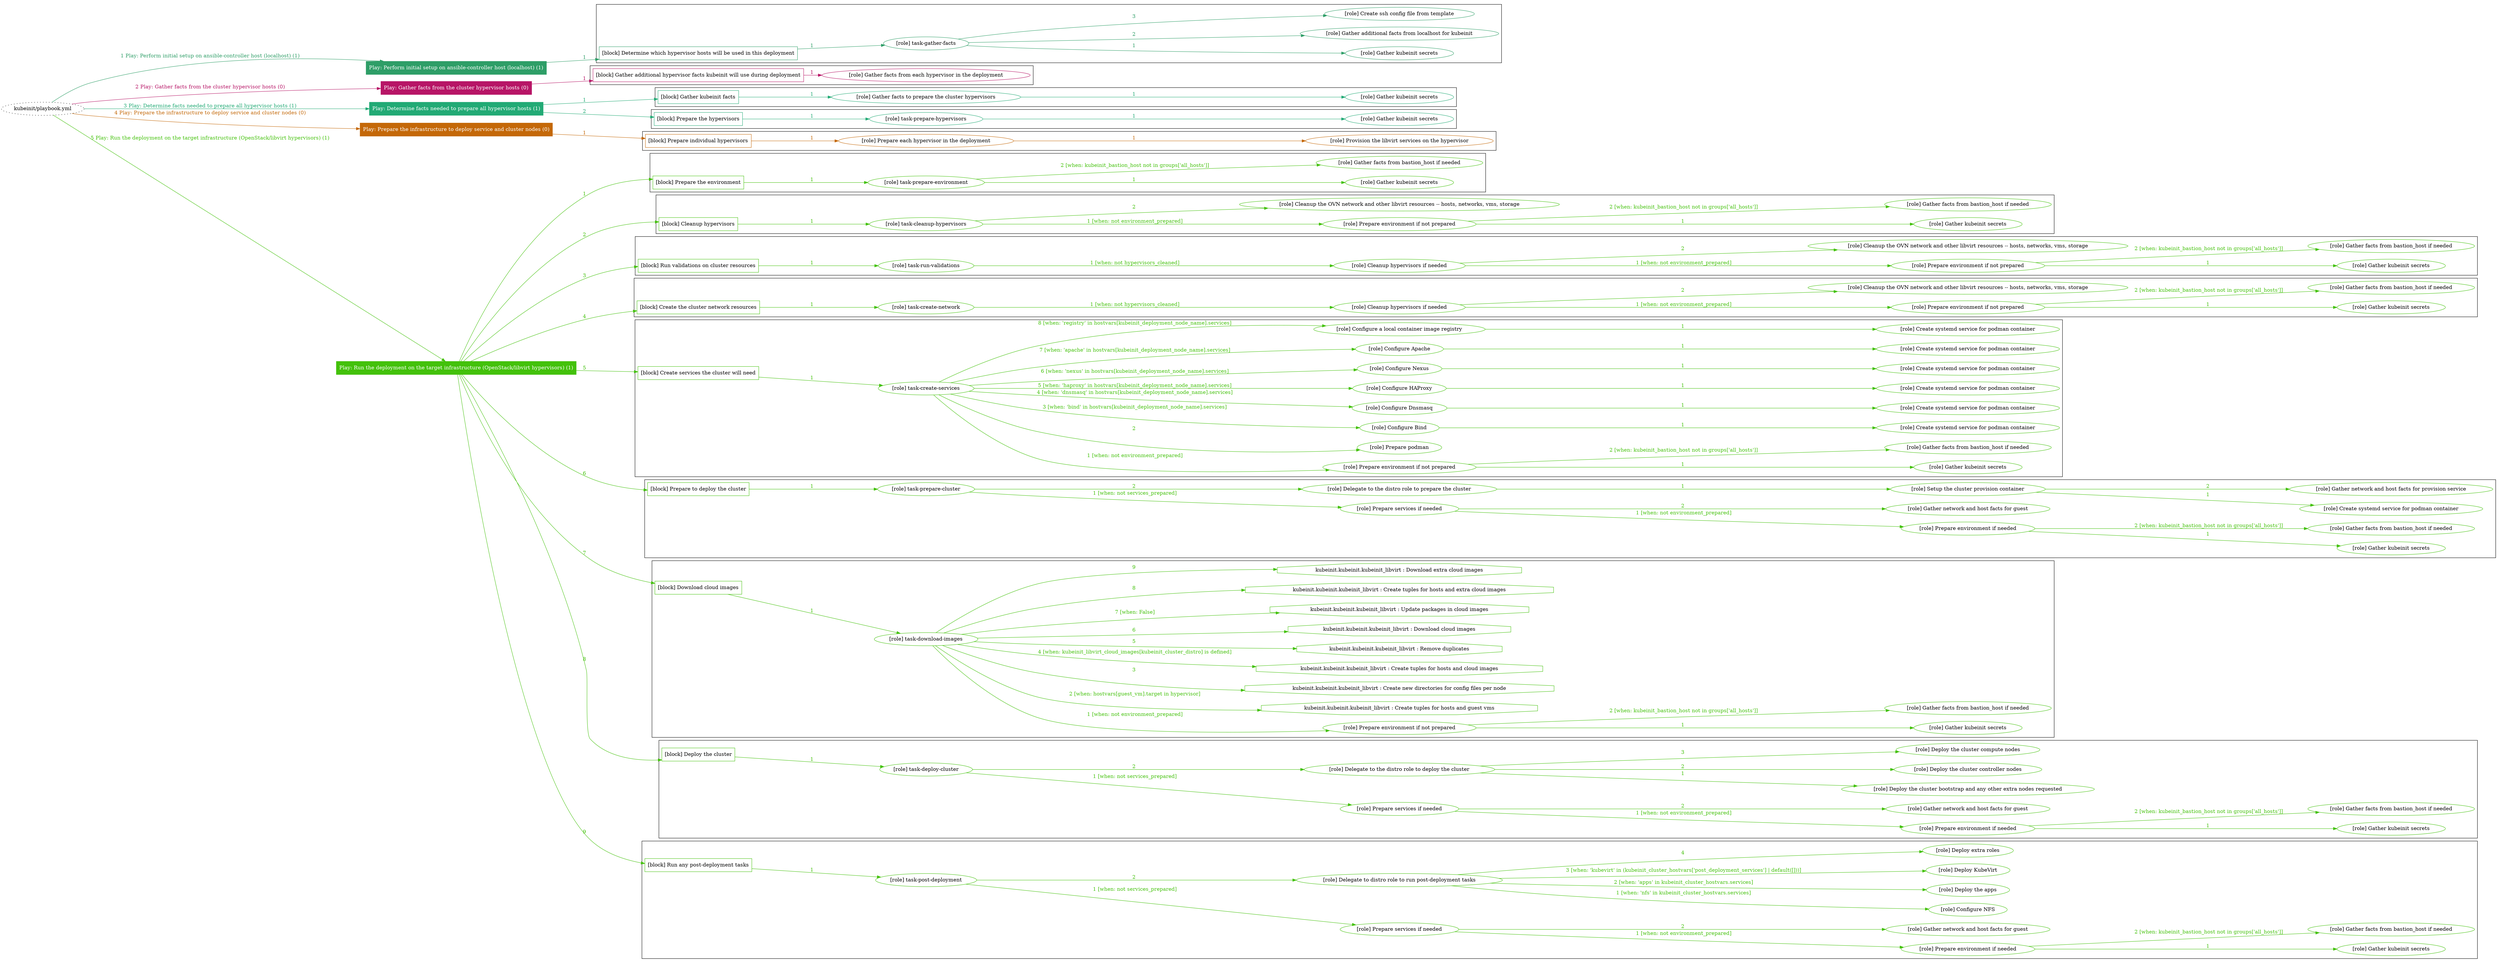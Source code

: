 digraph {
	graph [concentrate=true ordering=in rankdir=LR ratio=fill]
	edge [esep=5 sep=10]
	"kubeinit/playbook.yml" [URL="/home/runner/work/kubeinit/kubeinit/kubeinit/playbook.yml" id=playbook_9b5886db style=dotted]
	"kubeinit/playbook.yml" -> play_5421e5b5 [label="1 Play: Perform initial setup on ansible-controller host (localhost) (1)" color="#2e9e67" fontcolor="#2e9e67" id=edge_play_5421e5b5 labeltooltip="1 Play: Perform initial setup on ansible-controller host (localhost) (1)" tooltip="1 Play: Perform initial setup on ansible-controller host (localhost) (1)"]
	subgraph "Play: Perform initial setup on ansible-controller host (localhost) (1)" {
		play_5421e5b5 [label="Play: Perform initial setup on ansible-controller host (localhost) (1)" URL="/home/runner/work/kubeinit/kubeinit/kubeinit/playbook.yml" color="#2e9e67" fontcolor="#ffffff" id=play_5421e5b5 shape=box style=filled tooltip=localhost]
		play_5421e5b5 -> block_243b27f0 [label=1 color="#2e9e67" fontcolor="#2e9e67" id=edge_block_243b27f0 labeltooltip=1 tooltip=1]
		subgraph cluster_block_243b27f0 {
			block_243b27f0 [label="[block] Determine which hypervisor hosts will be used in this deployment" URL="/home/runner/work/kubeinit/kubeinit/kubeinit/playbook.yml" color="#2e9e67" id=block_243b27f0 labeltooltip="Determine which hypervisor hosts will be used in this deployment" shape=box tooltip="Determine which hypervisor hosts will be used in this deployment"]
			block_243b27f0 -> role_798dd66d [label="1 " color="#2e9e67" fontcolor="#2e9e67" id=edge_role_798dd66d labeltooltip="1 " tooltip="1 "]
			subgraph "task-gather-facts" {
				role_798dd66d [label="[role] task-gather-facts" URL="/home/runner/work/kubeinit/kubeinit/kubeinit/playbook.yml" color="#2e9e67" id=role_798dd66d tooltip="task-gather-facts"]
				role_798dd66d -> role_607c73e1 [label="1 " color="#2e9e67" fontcolor="#2e9e67" id=edge_role_607c73e1 labeltooltip="1 " tooltip="1 "]
				subgraph "Gather kubeinit secrets" {
					role_607c73e1 [label="[role] Gather kubeinit secrets" URL="/home/runner/.ansible/collections/ansible_collections/kubeinit/kubeinit/roles/kubeinit_prepare/tasks/build_hypervisors_group.yml" color="#2e9e67" id=role_607c73e1 tooltip="Gather kubeinit secrets"]
				}
				role_798dd66d -> role_93ed7794 [label="2 " color="#2e9e67" fontcolor="#2e9e67" id=edge_role_93ed7794 labeltooltip="2 " tooltip="2 "]
				subgraph "Gather additional facts from localhost for kubeinit" {
					role_93ed7794 [label="[role] Gather additional facts from localhost for kubeinit" URL="/home/runner/.ansible/collections/ansible_collections/kubeinit/kubeinit/roles/kubeinit_prepare/tasks/build_hypervisors_group.yml" color="#2e9e67" id=role_93ed7794 tooltip="Gather additional facts from localhost for kubeinit"]
				}
				role_798dd66d -> role_e0e4cf46 [label="3 " color="#2e9e67" fontcolor="#2e9e67" id=edge_role_e0e4cf46 labeltooltip="3 " tooltip="3 "]
				subgraph "Create ssh config file from template" {
					role_e0e4cf46 [label="[role] Create ssh config file from template" URL="/home/runner/.ansible/collections/ansible_collections/kubeinit/kubeinit/roles/kubeinit_prepare/tasks/build_hypervisors_group.yml" color="#2e9e67" id=role_e0e4cf46 tooltip="Create ssh config file from template"]
				}
			}
		}
	}
	"kubeinit/playbook.yml" -> play_de53272b [label="2 Play: Gather facts from the cluster hypervisor hosts (0)" color="#b71566" fontcolor="#b71566" id=edge_play_de53272b labeltooltip="2 Play: Gather facts from the cluster hypervisor hosts (0)" tooltip="2 Play: Gather facts from the cluster hypervisor hosts (0)"]
	subgraph "Play: Gather facts from the cluster hypervisor hosts (0)" {
		play_de53272b [label="Play: Gather facts from the cluster hypervisor hosts (0)" URL="/home/runner/work/kubeinit/kubeinit/kubeinit/playbook.yml" color="#b71566" fontcolor="#ffffff" id=play_de53272b shape=box style=filled tooltip="Play: Gather facts from the cluster hypervisor hosts (0)"]
		play_de53272b -> block_bc12180e [label=1 color="#b71566" fontcolor="#b71566" id=edge_block_bc12180e labeltooltip=1 tooltip=1]
		subgraph cluster_block_bc12180e {
			block_bc12180e [label="[block] Gather additional hypervisor facts kubeinit will use during deployment" URL="/home/runner/work/kubeinit/kubeinit/kubeinit/playbook.yml" color="#b71566" id=block_bc12180e labeltooltip="Gather additional hypervisor facts kubeinit will use during deployment" shape=box tooltip="Gather additional hypervisor facts kubeinit will use during deployment"]
			block_bc12180e -> role_079d6f8d [label="1 " color="#b71566" fontcolor="#b71566" id=edge_role_079d6f8d labeltooltip="1 " tooltip="1 "]
			subgraph "Gather facts from each hypervisor in the deployment" {
				role_079d6f8d [label="[role] Gather facts from each hypervisor in the deployment" URL="/home/runner/work/kubeinit/kubeinit/kubeinit/playbook.yml" color="#b71566" id=role_079d6f8d tooltip="Gather facts from each hypervisor in the deployment"]
			}
		}
	}
	"kubeinit/playbook.yml" -> play_a55e1d3f [label="3 Play: Determine facts needed to prepare all hypervisor hosts (1)" color="#22aa75" fontcolor="#22aa75" id=edge_play_a55e1d3f labeltooltip="3 Play: Determine facts needed to prepare all hypervisor hosts (1)" tooltip="3 Play: Determine facts needed to prepare all hypervisor hosts (1)"]
	subgraph "Play: Determine facts needed to prepare all hypervisor hosts (1)" {
		play_a55e1d3f [label="Play: Determine facts needed to prepare all hypervisor hosts (1)" URL="/home/runner/work/kubeinit/kubeinit/kubeinit/playbook.yml" color="#22aa75" fontcolor="#ffffff" id=play_a55e1d3f shape=box style=filled tooltip=localhost]
		play_a55e1d3f -> block_2d4f15f9 [label=1 color="#22aa75" fontcolor="#22aa75" id=edge_block_2d4f15f9 labeltooltip=1 tooltip=1]
		subgraph cluster_block_2d4f15f9 {
			block_2d4f15f9 [label="[block] Gather kubeinit facts" URL="/home/runner/work/kubeinit/kubeinit/kubeinit/playbook.yml" color="#22aa75" id=block_2d4f15f9 labeltooltip="Gather kubeinit facts" shape=box tooltip="Gather kubeinit facts"]
			block_2d4f15f9 -> role_5f715f15 [label="1 " color="#22aa75" fontcolor="#22aa75" id=edge_role_5f715f15 labeltooltip="1 " tooltip="1 "]
			subgraph "Gather facts to prepare the cluster hypervisors" {
				role_5f715f15 [label="[role] Gather facts to prepare the cluster hypervisors" URL="/home/runner/work/kubeinit/kubeinit/kubeinit/playbook.yml" color="#22aa75" id=role_5f715f15 tooltip="Gather facts to prepare the cluster hypervisors"]
				role_5f715f15 -> role_86a8eea1 [label="1 " color="#22aa75" fontcolor="#22aa75" id=edge_role_86a8eea1 labeltooltip="1 " tooltip="1 "]
				subgraph "Gather kubeinit secrets" {
					role_86a8eea1 [label="[role] Gather kubeinit secrets" URL="/home/runner/.ansible/collections/ansible_collections/kubeinit/kubeinit/roles/kubeinit_prepare/tasks/gather_kubeinit_facts.yml" color="#22aa75" id=role_86a8eea1 tooltip="Gather kubeinit secrets"]
				}
			}
		}
		play_a55e1d3f -> block_88b43d7e [label=2 color="#22aa75" fontcolor="#22aa75" id=edge_block_88b43d7e labeltooltip=2 tooltip=2]
		subgraph cluster_block_88b43d7e {
			block_88b43d7e [label="[block] Prepare the hypervisors" URL="/home/runner/work/kubeinit/kubeinit/kubeinit/playbook.yml" color="#22aa75" id=block_88b43d7e labeltooltip="Prepare the hypervisors" shape=box tooltip="Prepare the hypervisors"]
			block_88b43d7e -> role_f992993a [label="1 " color="#22aa75" fontcolor="#22aa75" id=edge_role_f992993a labeltooltip="1 " tooltip="1 "]
			subgraph "task-prepare-hypervisors" {
				role_f992993a [label="[role] task-prepare-hypervisors" URL="/home/runner/work/kubeinit/kubeinit/kubeinit/playbook.yml" color="#22aa75" id=role_f992993a tooltip="task-prepare-hypervisors"]
				role_f992993a -> role_35a3a064 [label="1 " color="#22aa75" fontcolor="#22aa75" id=edge_role_35a3a064 labeltooltip="1 " tooltip="1 "]
				subgraph "Gather kubeinit secrets" {
					role_35a3a064 [label="[role] Gather kubeinit secrets" URL="/home/runner/.ansible/collections/ansible_collections/kubeinit/kubeinit/roles/kubeinit_prepare/tasks/gather_kubeinit_facts.yml" color="#22aa75" id=role_35a3a064 tooltip="Gather kubeinit secrets"]
				}
			}
		}
	}
	"kubeinit/playbook.yml" -> play_cf0ffb9c [label="4 Play: Prepare the infrastructure to deploy service and cluster nodes (0)" color="#c46808" fontcolor="#c46808" id=edge_play_cf0ffb9c labeltooltip="4 Play: Prepare the infrastructure to deploy service and cluster nodes (0)" tooltip="4 Play: Prepare the infrastructure to deploy service and cluster nodes (0)"]
	subgraph "Play: Prepare the infrastructure to deploy service and cluster nodes (0)" {
		play_cf0ffb9c [label="Play: Prepare the infrastructure to deploy service and cluster nodes (0)" URL="/home/runner/work/kubeinit/kubeinit/kubeinit/playbook.yml" color="#c46808" fontcolor="#ffffff" id=play_cf0ffb9c shape=box style=filled tooltip="Play: Prepare the infrastructure to deploy service and cluster nodes (0)"]
		play_cf0ffb9c -> block_e1e9e644 [label=1 color="#c46808" fontcolor="#c46808" id=edge_block_e1e9e644 labeltooltip=1 tooltip=1]
		subgraph cluster_block_e1e9e644 {
			block_e1e9e644 [label="[block] Prepare individual hypervisors" URL="/home/runner/work/kubeinit/kubeinit/kubeinit/playbook.yml" color="#c46808" id=block_e1e9e644 labeltooltip="Prepare individual hypervisors" shape=box tooltip="Prepare individual hypervisors"]
			block_e1e9e644 -> role_cd7d8595 [label="1 " color="#c46808" fontcolor="#c46808" id=edge_role_cd7d8595 labeltooltip="1 " tooltip="1 "]
			subgraph "Prepare each hypervisor in the deployment" {
				role_cd7d8595 [label="[role] Prepare each hypervisor in the deployment" URL="/home/runner/work/kubeinit/kubeinit/kubeinit/playbook.yml" color="#c46808" id=role_cd7d8595 tooltip="Prepare each hypervisor in the deployment"]
				role_cd7d8595 -> role_4cf2e471 [label="1 " color="#c46808" fontcolor="#c46808" id=edge_role_4cf2e471 labeltooltip="1 " tooltip="1 "]
				subgraph "Provision the libvirt services on the hypervisor" {
					role_4cf2e471 [label="[role] Provision the libvirt services on the hypervisor" URL="/home/runner/.ansible/collections/ansible_collections/kubeinit/kubeinit/roles/kubeinit_prepare/tasks/prepare_hypervisor.yml" color="#c46808" id=role_4cf2e471 tooltip="Provision the libvirt services on the hypervisor"]
				}
			}
		}
	}
	"kubeinit/playbook.yml" -> play_93917417 [label="5 Play: Run the deployment on the target infrastructure (OpenStack/libvirt hypervisors) (1)" color="#43c10b" fontcolor="#43c10b" id=edge_play_93917417 labeltooltip="5 Play: Run the deployment on the target infrastructure (OpenStack/libvirt hypervisors) (1)" tooltip="5 Play: Run the deployment on the target infrastructure (OpenStack/libvirt hypervisors) (1)"]
	subgraph "Play: Run the deployment on the target infrastructure (OpenStack/libvirt hypervisors) (1)" {
		play_93917417 [label="Play: Run the deployment on the target infrastructure (OpenStack/libvirt hypervisors) (1)" URL="/home/runner/work/kubeinit/kubeinit/kubeinit/playbook.yml" color="#43c10b" fontcolor="#ffffff" id=play_93917417 shape=box style=filled tooltip=localhost]
		play_93917417 -> block_a07da621 [label=1 color="#43c10b" fontcolor="#43c10b" id=edge_block_a07da621 labeltooltip=1 tooltip=1]
		subgraph cluster_block_a07da621 {
			block_a07da621 [label="[block] Prepare the environment" URL="/home/runner/work/kubeinit/kubeinit/kubeinit/playbook.yml" color="#43c10b" id=block_a07da621 labeltooltip="Prepare the environment" shape=box tooltip="Prepare the environment"]
			block_a07da621 -> role_c898bb7a [label="1 " color="#43c10b" fontcolor="#43c10b" id=edge_role_c898bb7a labeltooltip="1 " tooltip="1 "]
			subgraph "task-prepare-environment" {
				role_c898bb7a [label="[role] task-prepare-environment" URL="/home/runner/work/kubeinit/kubeinit/kubeinit/playbook.yml" color="#43c10b" id=role_c898bb7a tooltip="task-prepare-environment"]
				role_c898bb7a -> role_597f5c6b [label="1 " color="#43c10b" fontcolor="#43c10b" id=edge_role_597f5c6b labeltooltip="1 " tooltip="1 "]
				subgraph "Gather kubeinit secrets" {
					role_597f5c6b [label="[role] Gather kubeinit secrets" URL="/home/runner/.ansible/collections/ansible_collections/kubeinit/kubeinit/roles/kubeinit_prepare/tasks/gather_kubeinit_facts.yml" color="#43c10b" id=role_597f5c6b tooltip="Gather kubeinit secrets"]
				}
				role_c898bb7a -> role_0d1e41be [label="2 [when: kubeinit_bastion_host not in groups['all_hosts']]" color="#43c10b" fontcolor="#43c10b" id=edge_role_0d1e41be labeltooltip="2 [when: kubeinit_bastion_host not in groups['all_hosts']]" tooltip="2 [when: kubeinit_bastion_host not in groups['all_hosts']]"]
				subgraph "Gather facts from bastion_host if needed" {
					role_0d1e41be [label="[role] Gather facts from bastion_host if needed" URL="/home/runner/.ansible/collections/ansible_collections/kubeinit/kubeinit/roles/kubeinit_prepare/tasks/main.yml" color="#43c10b" id=role_0d1e41be tooltip="Gather facts from bastion_host if needed"]
				}
			}
		}
		play_93917417 -> block_18e9b249 [label=2 color="#43c10b" fontcolor="#43c10b" id=edge_block_18e9b249 labeltooltip=2 tooltip=2]
		subgraph cluster_block_18e9b249 {
			block_18e9b249 [label="[block] Cleanup hypervisors" URL="/home/runner/work/kubeinit/kubeinit/kubeinit/playbook.yml" color="#43c10b" id=block_18e9b249 labeltooltip="Cleanup hypervisors" shape=box tooltip="Cleanup hypervisors"]
			block_18e9b249 -> role_cb80bc36 [label="1 " color="#43c10b" fontcolor="#43c10b" id=edge_role_cb80bc36 labeltooltip="1 " tooltip="1 "]
			subgraph "task-cleanup-hypervisors" {
				role_cb80bc36 [label="[role] task-cleanup-hypervisors" URL="/home/runner/work/kubeinit/kubeinit/kubeinit/playbook.yml" color="#43c10b" id=role_cb80bc36 tooltip="task-cleanup-hypervisors"]
				role_cb80bc36 -> role_3419a194 [label="1 [when: not environment_prepared]" color="#43c10b" fontcolor="#43c10b" id=edge_role_3419a194 labeltooltip="1 [when: not environment_prepared]" tooltip="1 [when: not environment_prepared]"]
				subgraph "Prepare environment if not prepared" {
					role_3419a194 [label="[role] Prepare environment if not prepared" URL="/home/runner/.ansible/collections/ansible_collections/kubeinit/kubeinit/roles/kubeinit_libvirt/tasks/cleanup_hypervisors.yml" color="#43c10b" id=role_3419a194 tooltip="Prepare environment if not prepared"]
					role_3419a194 -> role_d6774b63 [label="1 " color="#43c10b" fontcolor="#43c10b" id=edge_role_d6774b63 labeltooltip="1 " tooltip="1 "]
					subgraph "Gather kubeinit secrets" {
						role_d6774b63 [label="[role] Gather kubeinit secrets" URL="/home/runner/.ansible/collections/ansible_collections/kubeinit/kubeinit/roles/kubeinit_prepare/tasks/gather_kubeinit_facts.yml" color="#43c10b" id=role_d6774b63 tooltip="Gather kubeinit secrets"]
					}
					role_3419a194 -> role_dad20044 [label="2 [when: kubeinit_bastion_host not in groups['all_hosts']]" color="#43c10b" fontcolor="#43c10b" id=edge_role_dad20044 labeltooltip="2 [when: kubeinit_bastion_host not in groups['all_hosts']]" tooltip="2 [when: kubeinit_bastion_host not in groups['all_hosts']]"]
					subgraph "Gather facts from bastion_host if needed" {
						role_dad20044 [label="[role] Gather facts from bastion_host if needed" URL="/home/runner/.ansible/collections/ansible_collections/kubeinit/kubeinit/roles/kubeinit_prepare/tasks/main.yml" color="#43c10b" id=role_dad20044 tooltip="Gather facts from bastion_host if needed"]
					}
				}
				role_cb80bc36 -> role_159097a5 [label="2 " color="#43c10b" fontcolor="#43c10b" id=edge_role_159097a5 labeltooltip="2 " tooltip="2 "]
				subgraph "Cleanup the OVN network and other libvirt resources -- hosts, networks, vms, storage" {
					role_159097a5 [label="[role] Cleanup the OVN network and other libvirt resources -- hosts, networks, vms, storage" URL="/home/runner/.ansible/collections/ansible_collections/kubeinit/kubeinit/roles/kubeinit_libvirt/tasks/cleanup_hypervisors.yml" color="#43c10b" id=role_159097a5 tooltip="Cleanup the OVN network and other libvirt resources -- hosts, networks, vms, storage"]
				}
			}
		}
		play_93917417 -> block_d519a065 [label=3 color="#43c10b" fontcolor="#43c10b" id=edge_block_d519a065 labeltooltip=3 tooltip=3]
		subgraph cluster_block_d519a065 {
			block_d519a065 [label="[block] Run validations on cluster resources" URL="/home/runner/work/kubeinit/kubeinit/kubeinit/playbook.yml" color="#43c10b" id=block_d519a065 labeltooltip="Run validations on cluster resources" shape=box tooltip="Run validations on cluster resources"]
			block_d519a065 -> role_357d2125 [label="1 " color="#43c10b" fontcolor="#43c10b" id=edge_role_357d2125 labeltooltip="1 " tooltip="1 "]
			subgraph "task-run-validations" {
				role_357d2125 [label="[role] task-run-validations" URL="/home/runner/work/kubeinit/kubeinit/kubeinit/playbook.yml" color="#43c10b" id=role_357d2125 tooltip="task-run-validations"]
				role_357d2125 -> role_313c4385 [label="1 [when: not hypervisors_cleaned]" color="#43c10b" fontcolor="#43c10b" id=edge_role_313c4385 labeltooltip="1 [when: not hypervisors_cleaned]" tooltip="1 [when: not hypervisors_cleaned]"]
				subgraph "Cleanup hypervisors if needed" {
					role_313c4385 [label="[role] Cleanup hypervisors if needed" URL="/home/runner/.ansible/collections/ansible_collections/kubeinit/kubeinit/roles/kubeinit_validations/tasks/main.yml" color="#43c10b" id=role_313c4385 tooltip="Cleanup hypervisors if needed"]
					role_313c4385 -> role_1ba642ef [label="1 [when: not environment_prepared]" color="#43c10b" fontcolor="#43c10b" id=edge_role_1ba642ef labeltooltip="1 [when: not environment_prepared]" tooltip="1 [when: not environment_prepared]"]
					subgraph "Prepare environment if not prepared" {
						role_1ba642ef [label="[role] Prepare environment if not prepared" URL="/home/runner/.ansible/collections/ansible_collections/kubeinit/kubeinit/roles/kubeinit_libvirt/tasks/cleanup_hypervisors.yml" color="#43c10b" id=role_1ba642ef tooltip="Prepare environment if not prepared"]
						role_1ba642ef -> role_f09fe0db [label="1 " color="#43c10b" fontcolor="#43c10b" id=edge_role_f09fe0db labeltooltip="1 " tooltip="1 "]
						subgraph "Gather kubeinit secrets" {
							role_f09fe0db [label="[role] Gather kubeinit secrets" URL="/home/runner/.ansible/collections/ansible_collections/kubeinit/kubeinit/roles/kubeinit_prepare/tasks/gather_kubeinit_facts.yml" color="#43c10b" id=role_f09fe0db tooltip="Gather kubeinit secrets"]
						}
						role_1ba642ef -> role_2d6583b7 [label="2 [when: kubeinit_bastion_host not in groups['all_hosts']]" color="#43c10b" fontcolor="#43c10b" id=edge_role_2d6583b7 labeltooltip="2 [when: kubeinit_bastion_host not in groups['all_hosts']]" tooltip="2 [when: kubeinit_bastion_host not in groups['all_hosts']]"]
						subgraph "Gather facts from bastion_host if needed" {
							role_2d6583b7 [label="[role] Gather facts from bastion_host if needed" URL="/home/runner/.ansible/collections/ansible_collections/kubeinit/kubeinit/roles/kubeinit_prepare/tasks/main.yml" color="#43c10b" id=role_2d6583b7 tooltip="Gather facts from bastion_host if needed"]
						}
					}
					role_313c4385 -> role_db6a4350 [label="2 " color="#43c10b" fontcolor="#43c10b" id=edge_role_db6a4350 labeltooltip="2 " tooltip="2 "]
					subgraph "Cleanup the OVN network and other libvirt resources -- hosts, networks, vms, storage" {
						role_db6a4350 [label="[role] Cleanup the OVN network and other libvirt resources -- hosts, networks, vms, storage" URL="/home/runner/.ansible/collections/ansible_collections/kubeinit/kubeinit/roles/kubeinit_libvirt/tasks/cleanup_hypervisors.yml" color="#43c10b" id=role_db6a4350 tooltip="Cleanup the OVN network and other libvirt resources -- hosts, networks, vms, storage"]
					}
				}
			}
		}
		play_93917417 -> block_3d2817ea [label=4 color="#43c10b" fontcolor="#43c10b" id=edge_block_3d2817ea labeltooltip=4 tooltip=4]
		subgraph cluster_block_3d2817ea {
			block_3d2817ea [label="[block] Create the cluster network resources" URL="/home/runner/work/kubeinit/kubeinit/kubeinit/playbook.yml" color="#43c10b" id=block_3d2817ea labeltooltip="Create the cluster network resources" shape=box tooltip="Create the cluster network resources"]
			block_3d2817ea -> role_eae0a694 [label="1 " color="#43c10b" fontcolor="#43c10b" id=edge_role_eae0a694 labeltooltip="1 " tooltip="1 "]
			subgraph "task-create-network" {
				role_eae0a694 [label="[role] task-create-network" URL="/home/runner/work/kubeinit/kubeinit/kubeinit/playbook.yml" color="#43c10b" id=role_eae0a694 tooltip="task-create-network"]
				role_eae0a694 -> role_bc715e97 [label="1 [when: not hypervisors_cleaned]" color="#43c10b" fontcolor="#43c10b" id=edge_role_bc715e97 labeltooltip="1 [when: not hypervisors_cleaned]" tooltip="1 [when: not hypervisors_cleaned]"]
				subgraph "Cleanup hypervisors if needed" {
					role_bc715e97 [label="[role] Cleanup hypervisors if needed" URL="/home/runner/.ansible/collections/ansible_collections/kubeinit/kubeinit/roles/kubeinit_libvirt/tasks/create_network.yml" color="#43c10b" id=role_bc715e97 tooltip="Cleanup hypervisors if needed"]
					role_bc715e97 -> role_741ca1e1 [label="1 [when: not environment_prepared]" color="#43c10b" fontcolor="#43c10b" id=edge_role_741ca1e1 labeltooltip="1 [when: not environment_prepared]" tooltip="1 [when: not environment_prepared]"]
					subgraph "Prepare environment if not prepared" {
						role_741ca1e1 [label="[role] Prepare environment if not prepared" URL="/home/runner/.ansible/collections/ansible_collections/kubeinit/kubeinit/roles/kubeinit_libvirt/tasks/cleanup_hypervisors.yml" color="#43c10b" id=role_741ca1e1 tooltip="Prepare environment if not prepared"]
						role_741ca1e1 -> role_55bf364f [label="1 " color="#43c10b" fontcolor="#43c10b" id=edge_role_55bf364f labeltooltip="1 " tooltip="1 "]
						subgraph "Gather kubeinit secrets" {
							role_55bf364f [label="[role] Gather kubeinit secrets" URL="/home/runner/.ansible/collections/ansible_collections/kubeinit/kubeinit/roles/kubeinit_prepare/tasks/gather_kubeinit_facts.yml" color="#43c10b" id=role_55bf364f tooltip="Gather kubeinit secrets"]
						}
						role_741ca1e1 -> role_ac3a94d0 [label="2 [when: kubeinit_bastion_host not in groups['all_hosts']]" color="#43c10b" fontcolor="#43c10b" id=edge_role_ac3a94d0 labeltooltip="2 [when: kubeinit_bastion_host not in groups['all_hosts']]" tooltip="2 [when: kubeinit_bastion_host not in groups['all_hosts']]"]
						subgraph "Gather facts from bastion_host if needed" {
							role_ac3a94d0 [label="[role] Gather facts from bastion_host if needed" URL="/home/runner/.ansible/collections/ansible_collections/kubeinit/kubeinit/roles/kubeinit_prepare/tasks/main.yml" color="#43c10b" id=role_ac3a94d0 tooltip="Gather facts from bastion_host if needed"]
						}
					}
					role_bc715e97 -> role_70f4b9db [label="2 " color="#43c10b" fontcolor="#43c10b" id=edge_role_70f4b9db labeltooltip="2 " tooltip="2 "]
					subgraph "Cleanup the OVN network and other libvirt resources -- hosts, networks, vms, storage" {
						role_70f4b9db [label="[role] Cleanup the OVN network and other libvirt resources -- hosts, networks, vms, storage" URL="/home/runner/.ansible/collections/ansible_collections/kubeinit/kubeinit/roles/kubeinit_libvirt/tasks/cleanup_hypervisors.yml" color="#43c10b" id=role_70f4b9db tooltip="Cleanup the OVN network and other libvirt resources -- hosts, networks, vms, storage"]
					}
				}
			}
		}
		play_93917417 -> block_8f80010b [label=5 color="#43c10b" fontcolor="#43c10b" id=edge_block_8f80010b labeltooltip=5 tooltip=5]
		subgraph cluster_block_8f80010b {
			block_8f80010b [label="[block] Create services the cluster will need" URL="/home/runner/work/kubeinit/kubeinit/kubeinit/playbook.yml" color="#43c10b" id=block_8f80010b labeltooltip="Create services the cluster will need" shape=box tooltip="Create services the cluster will need"]
			block_8f80010b -> role_a3d27738 [label="1 " color="#43c10b" fontcolor="#43c10b" id=edge_role_a3d27738 labeltooltip="1 " tooltip="1 "]
			subgraph "task-create-services" {
				role_a3d27738 [label="[role] task-create-services" URL="/home/runner/work/kubeinit/kubeinit/kubeinit/playbook.yml" color="#43c10b" id=role_a3d27738 tooltip="task-create-services"]
				role_a3d27738 -> role_fb5bda8c [label="1 [when: not environment_prepared]" color="#43c10b" fontcolor="#43c10b" id=edge_role_fb5bda8c labeltooltip="1 [when: not environment_prepared]" tooltip="1 [when: not environment_prepared]"]
				subgraph "Prepare environment if not prepared" {
					role_fb5bda8c [label="[role] Prepare environment if not prepared" URL="/home/runner/.ansible/collections/ansible_collections/kubeinit/kubeinit/roles/kubeinit_services/tasks/main.yml" color="#43c10b" id=role_fb5bda8c tooltip="Prepare environment if not prepared"]
					role_fb5bda8c -> role_d2fe7823 [label="1 " color="#43c10b" fontcolor="#43c10b" id=edge_role_d2fe7823 labeltooltip="1 " tooltip="1 "]
					subgraph "Gather kubeinit secrets" {
						role_d2fe7823 [label="[role] Gather kubeinit secrets" URL="/home/runner/.ansible/collections/ansible_collections/kubeinit/kubeinit/roles/kubeinit_prepare/tasks/gather_kubeinit_facts.yml" color="#43c10b" id=role_d2fe7823 tooltip="Gather kubeinit secrets"]
					}
					role_fb5bda8c -> role_cc3e8f7f [label="2 [when: kubeinit_bastion_host not in groups['all_hosts']]" color="#43c10b" fontcolor="#43c10b" id=edge_role_cc3e8f7f labeltooltip="2 [when: kubeinit_bastion_host not in groups['all_hosts']]" tooltip="2 [when: kubeinit_bastion_host not in groups['all_hosts']]"]
					subgraph "Gather facts from bastion_host if needed" {
						role_cc3e8f7f [label="[role] Gather facts from bastion_host if needed" URL="/home/runner/.ansible/collections/ansible_collections/kubeinit/kubeinit/roles/kubeinit_prepare/tasks/main.yml" color="#43c10b" id=role_cc3e8f7f tooltip="Gather facts from bastion_host if needed"]
					}
				}
				role_a3d27738 -> role_edee2937 [label="2 " color="#43c10b" fontcolor="#43c10b" id=edge_role_edee2937 labeltooltip="2 " tooltip="2 "]
				subgraph "Prepare podman" {
					role_edee2937 [label="[role] Prepare podman" URL="/home/runner/.ansible/collections/ansible_collections/kubeinit/kubeinit/roles/kubeinit_services/tasks/00_create_service_pod.yml" color="#43c10b" id=role_edee2937 tooltip="Prepare podman"]
				}
				role_a3d27738 -> role_dd40369d [label="3 [when: 'bind' in hostvars[kubeinit_deployment_node_name].services]" color="#43c10b" fontcolor="#43c10b" id=edge_role_dd40369d labeltooltip="3 [when: 'bind' in hostvars[kubeinit_deployment_node_name].services]" tooltip="3 [when: 'bind' in hostvars[kubeinit_deployment_node_name].services]"]
				subgraph "Configure Bind" {
					role_dd40369d [label="[role] Configure Bind" URL="/home/runner/.ansible/collections/ansible_collections/kubeinit/kubeinit/roles/kubeinit_services/tasks/start_services_containers.yml" color="#43c10b" id=role_dd40369d tooltip="Configure Bind"]
					role_dd40369d -> role_d76bf0cc [label="1 " color="#43c10b" fontcolor="#43c10b" id=edge_role_d76bf0cc labeltooltip="1 " tooltip="1 "]
					subgraph "Create systemd service for podman container" {
						role_d76bf0cc [label="[role] Create systemd service for podman container" URL="/home/runner/.ansible/collections/ansible_collections/kubeinit/kubeinit/roles/kubeinit_bind/tasks/main.yml" color="#43c10b" id=role_d76bf0cc tooltip="Create systemd service for podman container"]
					}
				}
				role_a3d27738 -> role_e95bb2eb [label="4 [when: 'dnsmasq' in hostvars[kubeinit_deployment_node_name].services]" color="#43c10b" fontcolor="#43c10b" id=edge_role_e95bb2eb labeltooltip="4 [when: 'dnsmasq' in hostvars[kubeinit_deployment_node_name].services]" tooltip="4 [when: 'dnsmasq' in hostvars[kubeinit_deployment_node_name].services]"]
				subgraph "Configure Dnsmasq" {
					role_e95bb2eb [label="[role] Configure Dnsmasq" URL="/home/runner/.ansible/collections/ansible_collections/kubeinit/kubeinit/roles/kubeinit_services/tasks/start_services_containers.yml" color="#43c10b" id=role_e95bb2eb tooltip="Configure Dnsmasq"]
					role_e95bb2eb -> role_3b1b07e4 [label="1 " color="#43c10b" fontcolor="#43c10b" id=edge_role_3b1b07e4 labeltooltip="1 " tooltip="1 "]
					subgraph "Create systemd service for podman container" {
						role_3b1b07e4 [label="[role] Create systemd service for podman container" URL="/home/runner/.ansible/collections/ansible_collections/kubeinit/kubeinit/roles/kubeinit_dnsmasq/tasks/main.yml" color="#43c10b" id=role_3b1b07e4 tooltip="Create systemd service for podman container"]
					}
				}
				role_a3d27738 -> role_3773945a [label="5 [when: 'haproxy' in hostvars[kubeinit_deployment_node_name].services]" color="#43c10b" fontcolor="#43c10b" id=edge_role_3773945a labeltooltip="5 [when: 'haproxy' in hostvars[kubeinit_deployment_node_name].services]" tooltip="5 [when: 'haproxy' in hostvars[kubeinit_deployment_node_name].services]"]
				subgraph "Configure HAProxy" {
					role_3773945a [label="[role] Configure HAProxy" URL="/home/runner/.ansible/collections/ansible_collections/kubeinit/kubeinit/roles/kubeinit_services/tasks/start_services_containers.yml" color="#43c10b" id=role_3773945a tooltip="Configure HAProxy"]
					role_3773945a -> role_931f621e [label="1 " color="#43c10b" fontcolor="#43c10b" id=edge_role_931f621e labeltooltip="1 " tooltip="1 "]
					subgraph "Create systemd service for podman container" {
						role_931f621e [label="[role] Create systemd service for podman container" URL="/home/runner/.ansible/collections/ansible_collections/kubeinit/kubeinit/roles/kubeinit_haproxy/tasks/main.yml" color="#43c10b" id=role_931f621e tooltip="Create systemd service for podman container"]
					}
				}
				role_a3d27738 -> role_deb9f673 [label="6 [when: 'nexus' in hostvars[kubeinit_deployment_node_name].services]" color="#43c10b" fontcolor="#43c10b" id=edge_role_deb9f673 labeltooltip="6 [when: 'nexus' in hostvars[kubeinit_deployment_node_name].services]" tooltip="6 [when: 'nexus' in hostvars[kubeinit_deployment_node_name].services]"]
				subgraph "Configure Nexus" {
					role_deb9f673 [label="[role] Configure Nexus" URL="/home/runner/.ansible/collections/ansible_collections/kubeinit/kubeinit/roles/kubeinit_services/tasks/start_services_containers.yml" color="#43c10b" id=role_deb9f673 tooltip="Configure Nexus"]
					role_deb9f673 -> role_5b755c0d [label="1 " color="#43c10b" fontcolor="#43c10b" id=edge_role_5b755c0d labeltooltip="1 " tooltip="1 "]
					subgraph "Create systemd service for podman container" {
						role_5b755c0d [label="[role] Create systemd service for podman container" URL="/home/runner/.ansible/collections/ansible_collections/kubeinit/kubeinit/roles/kubeinit_nexus/tasks/main.yml" color="#43c10b" id=role_5b755c0d tooltip="Create systemd service for podman container"]
					}
				}
				role_a3d27738 -> role_4489bef8 [label="7 [when: 'apache' in hostvars[kubeinit_deployment_node_name].services]" color="#43c10b" fontcolor="#43c10b" id=edge_role_4489bef8 labeltooltip="7 [when: 'apache' in hostvars[kubeinit_deployment_node_name].services]" tooltip="7 [when: 'apache' in hostvars[kubeinit_deployment_node_name].services]"]
				subgraph "Configure Apache" {
					role_4489bef8 [label="[role] Configure Apache" URL="/home/runner/.ansible/collections/ansible_collections/kubeinit/kubeinit/roles/kubeinit_services/tasks/start_services_containers.yml" color="#43c10b" id=role_4489bef8 tooltip="Configure Apache"]
					role_4489bef8 -> role_7d8821e6 [label="1 " color="#43c10b" fontcolor="#43c10b" id=edge_role_7d8821e6 labeltooltip="1 " tooltip="1 "]
					subgraph "Create systemd service for podman container" {
						role_7d8821e6 [label="[role] Create systemd service for podman container" URL="/home/runner/.ansible/collections/ansible_collections/kubeinit/kubeinit/roles/kubeinit_apache/tasks/main.yml" color="#43c10b" id=role_7d8821e6 tooltip="Create systemd service for podman container"]
					}
				}
				role_a3d27738 -> role_e8218a5c [label="8 [when: 'registry' in hostvars[kubeinit_deployment_node_name].services]" color="#43c10b" fontcolor="#43c10b" id=edge_role_e8218a5c labeltooltip="8 [when: 'registry' in hostvars[kubeinit_deployment_node_name].services]" tooltip="8 [when: 'registry' in hostvars[kubeinit_deployment_node_name].services]"]
				subgraph "Configure a local container image registry" {
					role_e8218a5c [label="[role] Configure a local container image registry" URL="/home/runner/.ansible/collections/ansible_collections/kubeinit/kubeinit/roles/kubeinit_services/tasks/start_services_containers.yml" color="#43c10b" id=role_e8218a5c tooltip="Configure a local container image registry"]
					role_e8218a5c -> role_f19b32c1 [label="1 " color="#43c10b" fontcolor="#43c10b" id=edge_role_f19b32c1 labeltooltip="1 " tooltip="1 "]
					subgraph "Create systemd service for podman container" {
						role_f19b32c1 [label="[role] Create systemd service for podman container" URL="/home/runner/.ansible/collections/ansible_collections/kubeinit/kubeinit/roles/kubeinit_registry/tasks/main.yml" color="#43c10b" id=role_f19b32c1 tooltip="Create systemd service for podman container"]
					}
				}
			}
		}
		play_93917417 -> block_2df53a2b [label=6 color="#43c10b" fontcolor="#43c10b" id=edge_block_2df53a2b labeltooltip=6 tooltip=6]
		subgraph cluster_block_2df53a2b {
			block_2df53a2b [label="[block] Prepare to deploy the cluster" URL="/home/runner/work/kubeinit/kubeinit/kubeinit/playbook.yml" color="#43c10b" id=block_2df53a2b labeltooltip="Prepare to deploy the cluster" shape=box tooltip="Prepare to deploy the cluster"]
			block_2df53a2b -> role_b53d578e [label="1 " color="#43c10b" fontcolor="#43c10b" id=edge_role_b53d578e labeltooltip="1 " tooltip="1 "]
			subgraph "task-prepare-cluster" {
				role_b53d578e [label="[role] task-prepare-cluster" URL="/home/runner/work/kubeinit/kubeinit/kubeinit/playbook.yml" color="#43c10b" id=role_b53d578e tooltip="task-prepare-cluster"]
				role_b53d578e -> role_259e0cc4 [label="1 [when: not services_prepared]" color="#43c10b" fontcolor="#43c10b" id=edge_role_259e0cc4 labeltooltip="1 [when: not services_prepared]" tooltip="1 [when: not services_prepared]"]
				subgraph "Prepare services if needed" {
					role_259e0cc4 [label="[role] Prepare services if needed" URL="/home/runner/.ansible/collections/ansible_collections/kubeinit/kubeinit/roles/kubeinit_prepare/tasks/prepare_cluster.yml" color="#43c10b" id=role_259e0cc4 tooltip="Prepare services if needed"]
					role_259e0cc4 -> role_c2db0718 [label="1 [when: not environment_prepared]" color="#43c10b" fontcolor="#43c10b" id=edge_role_c2db0718 labeltooltip="1 [when: not environment_prepared]" tooltip="1 [when: not environment_prepared]"]
					subgraph "Prepare environment if needed" {
						role_c2db0718 [label="[role] Prepare environment if needed" URL="/home/runner/.ansible/collections/ansible_collections/kubeinit/kubeinit/roles/kubeinit_services/tasks/prepare_services.yml" color="#43c10b" id=role_c2db0718 tooltip="Prepare environment if needed"]
						role_c2db0718 -> role_195ea50d [label="1 " color="#43c10b" fontcolor="#43c10b" id=edge_role_195ea50d labeltooltip="1 " tooltip="1 "]
						subgraph "Gather kubeinit secrets" {
							role_195ea50d [label="[role] Gather kubeinit secrets" URL="/home/runner/.ansible/collections/ansible_collections/kubeinit/kubeinit/roles/kubeinit_prepare/tasks/gather_kubeinit_facts.yml" color="#43c10b" id=role_195ea50d tooltip="Gather kubeinit secrets"]
						}
						role_c2db0718 -> role_56e8ffed [label="2 [when: kubeinit_bastion_host not in groups['all_hosts']]" color="#43c10b" fontcolor="#43c10b" id=edge_role_56e8ffed labeltooltip="2 [when: kubeinit_bastion_host not in groups['all_hosts']]" tooltip="2 [when: kubeinit_bastion_host not in groups['all_hosts']]"]
						subgraph "Gather facts from bastion_host if needed" {
							role_56e8ffed [label="[role] Gather facts from bastion_host if needed" URL="/home/runner/.ansible/collections/ansible_collections/kubeinit/kubeinit/roles/kubeinit_prepare/tasks/main.yml" color="#43c10b" id=role_56e8ffed tooltip="Gather facts from bastion_host if needed"]
						}
					}
					role_259e0cc4 -> role_255c9153 [label="2 " color="#43c10b" fontcolor="#43c10b" id=edge_role_255c9153 labeltooltip="2 " tooltip="2 "]
					subgraph "Gather network and host facts for guest" {
						role_255c9153 [label="[role] Gather network and host facts for guest" URL="/home/runner/.ansible/collections/ansible_collections/kubeinit/kubeinit/roles/kubeinit_services/tasks/prepare_services.yml" color="#43c10b" id=role_255c9153 tooltip="Gather network and host facts for guest"]
					}
				}
				role_b53d578e -> role_38111807 [label="2 " color="#43c10b" fontcolor="#43c10b" id=edge_role_38111807 labeltooltip="2 " tooltip="2 "]
				subgraph "Delegate to the distro role to prepare the cluster" {
					role_38111807 [label="[role] Delegate to the distro role to prepare the cluster" URL="/home/runner/.ansible/collections/ansible_collections/kubeinit/kubeinit/roles/kubeinit_prepare/tasks/prepare_cluster.yml" color="#43c10b" id=role_38111807 tooltip="Delegate to the distro role to prepare the cluster"]
					role_38111807 -> role_200490ef [label="1 " color="#43c10b" fontcolor="#43c10b" id=edge_role_200490ef labeltooltip="1 " tooltip="1 "]
					subgraph "Setup the cluster provision container" {
						role_200490ef [label="[role] Setup the cluster provision container" URL="/home/runner/.ansible/collections/ansible_collections/kubeinit/kubeinit/roles/kubeinit_openshift/tasks/prepare_cluster.yml" color="#43c10b" id=role_200490ef tooltip="Setup the cluster provision container"]
						role_200490ef -> role_5133b537 [label="1 " color="#43c10b" fontcolor="#43c10b" id=edge_role_5133b537 labeltooltip="1 " tooltip="1 "]
						subgraph "Create systemd service for podman container" {
							role_5133b537 [label="[role] Create systemd service for podman container" URL="/home/runner/.ansible/collections/ansible_collections/kubeinit/kubeinit/roles/kubeinit_services/tasks/create_provision_container.yml" color="#43c10b" id=role_5133b537 tooltip="Create systemd service for podman container"]
						}
						role_200490ef -> role_5895b3aa [label="2 " color="#43c10b" fontcolor="#43c10b" id=edge_role_5895b3aa labeltooltip="2 " tooltip="2 "]
						subgraph "Gather network and host facts for provision service" {
							role_5895b3aa [label="[role] Gather network and host facts for provision service" URL="/home/runner/.ansible/collections/ansible_collections/kubeinit/kubeinit/roles/kubeinit_services/tasks/create_provision_container.yml" color="#43c10b" id=role_5895b3aa tooltip="Gather network and host facts for provision service"]
						}
					}
				}
			}
		}
		play_93917417 -> block_43e9aaff [label=7 color="#43c10b" fontcolor="#43c10b" id=edge_block_43e9aaff labeltooltip=7 tooltip=7]
		subgraph cluster_block_43e9aaff {
			block_43e9aaff [label="[block] Download cloud images" URL="/home/runner/work/kubeinit/kubeinit/kubeinit/playbook.yml" color="#43c10b" id=block_43e9aaff labeltooltip="Download cloud images" shape=box tooltip="Download cloud images"]
			block_43e9aaff -> role_abb890ed [label="1 " color="#43c10b" fontcolor="#43c10b" id=edge_role_abb890ed labeltooltip="1 " tooltip="1 "]
			subgraph "task-download-images" {
				role_abb890ed [label="[role] task-download-images" URL="/home/runner/work/kubeinit/kubeinit/kubeinit/playbook.yml" color="#43c10b" id=role_abb890ed tooltip="task-download-images"]
				role_abb890ed -> role_8c411cbe [label="1 [when: not environment_prepared]" color="#43c10b" fontcolor="#43c10b" id=edge_role_8c411cbe labeltooltip="1 [when: not environment_prepared]" tooltip="1 [when: not environment_prepared]"]
				subgraph "Prepare environment if not prepared" {
					role_8c411cbe [label="[role] Prepare environment if not prepared" URL="/home/runner/.ansible/collections/ansible_collections/kubeinit/kubeinit/roles/kubeinit_libvirt/tasks/download_cloud_images.yml" color="#43c10b" id=role_8c411cbe tooltip="Prepare environment if not prepared"]
					role_8c411cbe -> role_5b5a860a [label="1 " color="#43c10b" fontcolor="#43c10b" id=edge_role_5b5a860a labeltooltip="1 " tooltip="1 "]
					subgraph "Gather kubeinit secrets" {
						role_5b5a860a [label="[role] Gather kubeinit secrets" URL="/home/runner/.ansible/collections/ansible_collections/kubeinit/kubeinit/roles/kubeinit_prepare/tasks/gather_kubeinit_facts.yml" color="#43c10b" id=role_5b5a860a tooltip="Gather kubeinit secrets"]
					}
					role_8c411cbe -> role_b823d357 [label="2 [when: kubeinit_bastion_host not in groups['all_hosts']]" color="#43c10b" fontcolor="#43c10b" id=edge_role_b823d357 labeltooltip="2 [when: kubeinit_bastion_host not in groups['all_hosts']]" tooltip="2 [when: kubeinit_bastion_host not in groups['all_hosts']]"]
					subgraph "Gather facts from bastion_host if needed" {
						role_b823d357 [label="[role] Gather facts from bastion_host if needed" URL="/home/runner/.ansible/collections/ansible_collections/kubeinit/kubeinit/roles/kubeinit_prepare/tasks/main.yml" color="#43c10b" id=role_b823d357 tooltip="Gather facts from bastion_host if needed"]
					}
				}
				task_3be73505 [label="kubeinit.kubeinit.kubeinit_libvirt : Create tuples for hosts and guest vms" URL="/home/runner/.ansible/collections/ansible_collections/kubeinit/kubeinit/roles/kubeinit_libvirt/tasks/download_cloud_images.yml" color="#43c10b" id=task_3be73505 shape=octagon tooltip="kubeinit.kubeinit.kubeinit_libvirt : Create tuples for hosts and guest vms"]
				role_abb890ed -> task_3be73505 [label="2 [when: hostvars[guest_vm].target in hypervisor]" color="#43c10b" fontcolor="#43c10b" id=edge_task_3be73505 labeltooltip="2 [when: hostvars[guest_vm].target in hypervisor]" tooltip="2 [when: hostvars[guest_vm].target in hypervisor]"]
				task_adc29f35 [label="kubeinit.kubeinit.kubeinit_libvirt : Create new directories for config files per node" URL="/home/runner/.ansible/collections/ansible_collections/kubeinit/kubeinit/roles/kubeinit_libvirt/tasks/download_cloud_images.yml" color="#43c10b" id=task_adc29f35 shape=octagon tooltip="kubeinit.kubeinit.kubeinit_libvirt : Create new directories for config files per node"]
				role_abb890ed -> task_adc29f35 [label="3 " color="#43c10b" fontcolor="#43c10b" id=edge_task_adc29f35 labeltooltip="3 " tooltip="3 "]
				task_f7a5774b [label="kubeinit.kubeinit.kubeinit_libvirt : Create tuples for hosts and cloud images" URL="/home/runner/.ansible/collections/ansible_collections/kubeinit/kubeinit/roles/kubeinit_libvirt/tasks/download_cloud_images.yml" color="#43c10b" id=task_f7a5774b shape=octagon tooltip="kubeinit.kubeinit.kubeinit_libvirt : Create tuples for hosts and cloud images"]
				role_abb890ed -> task_f7a5774b [label="4 [when: kubeinit_libvirt_cloud_images[kubeinit_cluster_distro] is defined]" color="#43c10b" fontcolor="#43c10b" id=edge_task_f7a5774b labeltooltip="4 [when: kubeinit_libvirt_cloud_images[kubeinit_cluster_distro] is defined]" tooltip="4 [when: kubeinit_libvirt_cloud_images[kubeinit_cluster_distro] is defined]"]
				task_7864e563 [label="kubeinit.kubeinit.kubeinit_libvirt : Remove duplicates" URL="/home/runner/.ansible/collections/ansible_collections/kubeinit/kubeinit/roles/kubeinit_libvirt/tasks/download_cloud_images.yml" color="#43c10b" id=task_7864e563 shape=octagon tooltip="kubeinit.kubeinit.kubeinit_libvirt : Remove duplicates"]
				role_abb890ed -> task_7864e563 [label="5 " color="#43c10b" fontcolor="#43c10b" id=edge_task_7864e563 labeltooltip="5 " tooltip="5 "]
				task_4c0d14a9 [label="kubeinit.kubeinit.kubeinit_libvirt : Download cloud images" URL="/home/runner/.ansible/collections/ansible_collections/kubeinit/kubeinit/roles/kubeinit_libvirt/tasks/download_cloud_images.yml" color="#43c10b" id=task_4c0d14a9 shape=octagon tooltip="kubeinit.kubeinit.kubeinit_libvirt : Download cloud images"]
				role_abb890ed -> task_4c0d14a9 [label="6 " color="#43c10b" fontcolor="#43c10b" id=edge_task_4c0d14a9 labeltooltip="6 " tooltip="6 "]
				task_42f9e7cd [label="kubeinit.kubeinit.kubeinit_libvirt : Update packages in cloud images" URL="/home/runner/.ansible/collections/ansible_collections/kubeinit/kubeinit/roles/kubeinit_libvirt/tasks/download_cloud_images.yml" color="#43c10b" id=task_42f9e7cd shape=octagon tooltip="kubeinit.kubeinit.kubeinit_libvirt : Update packages in cloud images"]
				role_abb890ed -> task_42f9e7cd [label="7 [when: False]" color="#43c10b" fontcolor="#43c10b" id=edge_task_42f9e7cd labeltooltip="7 [when: False]" tooltip="7 [when: False]"]
				task_1055571b [label="kubeinit.kubeinit.kubeinit_libvirt : Create tuples for hosts and extra cloud images" URL="/home/runner/.ansible/collections/ansible_collections/kubeinit/kubeinit/roles/kubeinit_libvirt/tasks/download_cloud_images.yml" color="#43c10b" id=task_1055571b shape=octagon tooltip="kubeinit.kubeinit.kubeinit_libvirt : Create tuples for hosts and extra cloud images"]
				role_abb890ed -> task_1055571b [label="8 " color="#43c10b" fontcolor="#43c10b" id=edge_task_1055571b labeltooltip="8 " tooltip="8 "]
				task_d397122d [label="kubeinit.kubeinit.kubeinit_libvirt : Download extra cloud images" URL="/home/runner/.ansible/collections/ansible_collections/kubeinit/kubeinit/roles/kubeinit_libvirt/tasks/download_cloud_images.yml" color="#43c10b" id=task_d397122d shape=octagon tooltip="kubeinit.kubeinit.kubeinit_libvirt : Download extra cloud images"]
				role_abb890ed -> task_d397122d [label="9 " color="#43c10b" fontcolor="#43c10b" id=edge_task_d397122d labeltooltip="9 " tooltip="9 "]
			}
		}
		play_93917417 -> block_b52d0b9e [label=8 color="#43c10b" fontcolor="#43c10b" id=edge_block_b52d0b9e labeltooltip=8 tooltip=8]
		subgraph cluster_block_b52d0b9e {
			block_b52d0b9e [label="[block] Deploy the cluster" URL="/home/runner/work/kubeinit/kubeinit/kubeinit/playbook.yml" color="#43c10b" id=block_b52d0b9e labeltooltip="Deploy the cluster" shape=box tooltip="Deploy the cluster"]
			block_b52d0b9e -> role_93669ebf [label="1 " color="#43c10b" fontcolor="#43c10b" id=edge_role_93669ebf labeltooltip="1 " tooltip="1 "]
			subgraph "task-deploy-cluster" {
				role_93669ebf [label="[role] task-deploy-cluster" URL="/home/runner/work/kubeinit/kubeinit/kubeinit/playbook.yml" color="#43c10b" id=role_93669ebf tooltip="task-deploy-cluster"]
				role_93669ebf -> role_ae74e598 [label="1 [when: not services_prepared]" color="#43c10b" fontcolor="#43c10b" id=edge_role_ae74e598 labeltooltip="1 [when: not services_prepared]" tooltip="1 [when: not services_prepared]"]
				subgraph "Prepare services if needed" {
					role_ae74e598 [label="[role] Prepare services if needed" URL="/home/runner/.ansible/collections/ansible_collections/kubeinit/kubeinit/roles/kubeinit_prepare/tasks/deploy_cluster.yml" color="#43c10b" id=role_ae74e598 tooltip="Prepare services if needed"]
					role_ae74e598 -> role_f2be553e [label="1 [when: not environment_prepared]" color="#43c10b" fontcolor="#43c10b" id=edge_role_f2be553e labeltooltip="1 [when: not environment_prepared]" tooltip="1 [when: not environment_prepared]"]
					subgraph "Prepare environment if needed" {
						role_f2be553e [label="[role] Prepare environment if needed" URL="/home/runner/.ansible/collections/ansible_collections/kubeinit/kubeinit/roles/kubeinit_services/tasks/prepare_services.yml" color="#43c10b" id=role_f2be553e tooltip="Prepare environment if needed"]
						role_f2be553e -> role_2cc5d20d [label="1 " color="#43c10b" fontcolor="#43c10b" id=edge_role_2cc5d20d labeltooltip="1 " tooltip="1 "]
						subgraph "Gather kubeinit secrets" {
							role_2cc5d20d [label="[role] Gather kubeinit secrets" URL="/home/runner/.ansible/collections/ansible_collections/kubeinit/kubeinit/roles/kubeinit_prepare/tasks/gather_kubeinit_facts.yml" color="#43c10b" id=role_2cc5d20d tooltip="Gather kubeinit secrets"]
						}
						role_f2be553e -> role_121d405a [label="2 [when: kubeinit_bastion_host not in groups['all_hosts']]" color="#43c10b" fontcolor="#43c10b" id=edge_role_121d405a labeltooltip="2 [when: kubeinit_bastion_host not in groups['all_hosts']]" tooltip="2 [when: kubeinit_bastion_host not in groups['all_hosts']]"]
						subgraph "Gather facts from bastion_host if needed" {
							role_121d405a [label="[role] Gather facts from bastion_host if needed" URL="/home/runner/.ansible/collections/ansible_collections/kubeinit/kubeinit/roles/kubeinit_prepare/tasks/main.yml" color="#43c10b" id=role_121d405a tooltip="Gather facts from bastion_host if needed"]
						}
					}
					role_ae74e598 -> role_a15d50b5 [label="2 " color="#43c10b" fontcolor="#43c10b" id=edge_role_a15d50b5 labeltooltip="2 " tooltip="2 "]
					subgraph "Gather network and host facts for guest" {
						role_a15d50b5 [label="[role] Gather network and host facts for guest" URL="/home/runner/.ansible/collections/ansible_collections/kubeinit/kubeinit/roles/kubeinit_services/tasks/prepare_services.yml" color="#43c10b" id=role_a15d50b5 tooltip="Gather network and host facts for guest"]
					}
				}
				role_93669ebf -> role_1b7ee768 [label="2 " color="#43c10b" fontcolor="#43c10b" id=edge_role_1b7ee768 labeltooltip="2 " tooltip="2 "]
				subgraph "Delegate to the distro role to deploy the cluster" {
					role_1b7ee768 [label="[role] Delegate to the distro role to deploy the cluster" URL="/home/runner/.ansible/collections/ansible_collections/kubeinit/kubeinit/roles/kubeinit_prepare/tasks/deploy_cluster.yml" color="#43c10b" id=role_1b7ee768 tooltip="Delegate to the distro role to deploy the cluster"]
					role_1b7ee768 -> role_48aaef65 [label="1 " color="#43c10b" fontcolor="#43c10b" id=edge_role_48aaef65 labeltooltip="1 " tooltip="1 "]
					subgraph "Deploy the cluster bootstrap and any other extra nodes requested" {
						role_48aaef65 [label="[role] Deploy the cluster bootstrap and any other extra nodes requested" URL="/home/runner/.ansible/collections/ansible_collections/kubeinit/kubeinit/roles/kubeinit_openshift/tasks/main.yml" color="#43c10b" id=role_48aaef65 tooltip="Deploy the cluster bootstrap and any other extra nodes requested"]
					}
					role_1b7ee768 -> role_47be6ce1 [label="2 " color="#43c10b" fontcolor="#43c10b" id=edge_role_47be6ce1 labeltooltip="2 " tooltip="2 "]
					subgraph "Deploy the cluster controller nodes" {
						role_47be6ce1 [label="[role] Deploy the cluster controller nodes" URL="/home/runner/.ansible/collections/ansible_collections/kubeinit/kubeinit/roles/kubeinit_openshift/tasks/main.yml" color="#43c10b" id=role_47be6ce1 tooltip="Deploy the cluster controller nodes"]
					}
					role_1b7ee768 -> role_feb61539 [label="3 " color="#43c10b" fontcolor="#43c10b" id=edge_role_feb61539 labeltooltip="3 " tooltip="3 "]
					subgraph "Deploy the cluster compute nodes" {
						role_feb61539 [label="[role] Deploy the cluster compute nodes" URL="/home/runner/.ansible/collections/ansible_collections/kubeinit/kubeinit/roles/kubeinit_openshift/tasks/main.yml" color="#43c10b" id=role_feb61539 tooltip="Deploy the cluster compute nodes"]
					}
				}
			}
		}
		play_93917417 -> block_d5d7337d [label=9 color="#43c10b" fontcolor="#43c10b" id=edge_block_d5d7337d labeltooltip=9 tooltip=9]
		subgraph cluster_block_d5d7337d {
			block_d5d7337d [label="[block] Run any post-deployment tasks" URL="/home/runner/work/kubeinit/kubeinit/kubeinit/playbook.yml" color="#43c10b" id=block_d5d7337d labeltooltip="Run any post-deployment tasks" shape=box tooltip="Run any post-deployment tasks"]
			block_d5d7337d -> role_f198384b [label="1 " color="#43c10b" fontcolor="#43c10b" id=edge_role_f198384b labeltooltip="1 " tooltip="1 "]
			subgraph "task-post-deployment" {
				role_f198384b [label="[role] task-post-deployment" URL="/home/runner/work/kubeinit/kubeinit/kubeinit/playbook.yml" color="#43c10b" id=role_f198384b tooltip="task-post-deployment"]
				role_f198384b -> role_951b8cf0 [label="1 [when: not services_prepared]" color="#43c10b" fontcolor="#43c10b" id=edge_role_951b8cf0 labeltooltip="1 [when: not services_prepared]" tooltip="1 [when: not services_prepared]"]
				subgraph "Prepare services if needed" {
					role_951b8cf0 [label="[role] Prepare services if needed" URL="/home/runner/.ansible/collections/ansible_collections/kubeinit/kubeinit/roles/kubeinit_prepare/tasks/post_deployment.yml" color="#43c10b" id=role_951b8cf0 tooltip="Prepare services if needed"]
					role_951b8cf0 -> role_d076a8f0 [label="1 [when: not environment_prepared]" color="#43c10b" fontcolor="#43c10b" id=edge_role_d076a8f0 labeltooltip="1 [when: not environment_prepared]" tooltip="1 [when: not environment_prepared]"]
					subgraph "Prepare environment if needed" {
						role_d076a8f0 [label="[role] Prepare environment if needed" URL="/home/runner/.ansible/collections/ansible_collections/kubeinit/kubeinit/roles/kubeinit_services/tasks/prepare_services.yml" color="#43c10b" id=role_d076a8f0 tooltip="Prepare environment if needed"]
						role_d076a8f0 -> role_72a3ed61 [label="1 " color="#43c10b" fontcolor="#43c10b" id=edge_role_72a3ed61 labeltooltip="1 " tooltip="1 "]
						subgraph "Gather kubeinit secrets" {
							role_72a3ed61 [label="[role] Gather kubeinit secrets" URL="/home/runner/.ansible/collections/ansible_collections/kubeinit/kubeinit/roles/kubeinit_prepare/tasks/gather_kubeinit_facts.yml" color="#43c10b" id=role_72a3ed61 tooltip="Gather kubeinit secrets"]
						}
						role_d076a8f0 -> role_9e9b6b26 [label="2 [when: kubeinit_bastion_host not in groups['all_hosts']]" color="#43c10b" fontcolor="#43c10b" id=edge_role_9e9b6b26 labeltooltip="2 [when: kubeinit_bastion_host not in groups['all_hosts']]" tooltip="2 [when: kubeinit_bastion_host not in groups['all_hosts']]"]
						subgraph "Gather facts from bastion_host if needed" {
							role_9e9b6b26 [label="[role] Gather facts from bastion_host if needed" URL="/home/runner/.ansible/collections/ansible_collections/kubeinit/kubeinit/roles/kubeinit_prepare/tasks/main.yml" color="#43c10b" id=role_9e9b6b26 tooltip="Gather facts from bastion_host if needed"]
						}
					}
					role_951b8cf0 -> role_b937cdbf [label="2 " color="#43c10b" fontcolor="#43c10b" id=edge_role_b937cdbf labeltooltip="2 " tooltip="2 "]
					subgraph "Gather network and host facts for guest" {
						role_b937cdbf [label="[role] Gather network and host facts for guest" URL="/home/runner/.ansible/collections/ansible_collections/kubeinit/kubeinit/roles/kubeinit_services/tasks/prepare_services.yml" color="#43c10b" id=role_b937cdbf tooltip="Gather network and host facts for guest"]
					}
				}
				role_f198384b -> role_cd71ee8a [label="2 " color="#43c10b" fontcolor="#43c10b" id=edge_role_cd71ee8a labeltooltip="2 " tooltip="2 "]
				subgraph "Delegate to distro role to run post-deployment tasks" {
					role_cd71ee8a [label="[role] Delegate to distro role to run post-deployment tasks" URL="/home/runner/.ansible/collections/ansible_collections/kubeinit/kubeinit/roles/kubeinit_prepare/tasks/post_deployment.yml" color="#43c10b" id=role_cd71ee8a tooltip="Delegate to distro role to run post-deployment tasks"]
					role_cd71ee8a -> role_7b524b4a [label="1 [when: 'nfs' in kubeinit_cluster_hostvars.services]" color="#43c10b" fontcolor="#43c10b" id=edge_role_7b524b4a labeltooltip="1 [when: 'nfs' in kubeinit_cluster_hostvars.services]" tooltip="1 [when: 'nfs' in kubeinit_cluster_hostvars.services]"]
					subgraph "Configure NFS" {
						role_7b524b4a [label="[role] Configure NFS" URL="/home/runner/.ansible/collections/ansible_collections/kubeinit/kubeinit/roles/kubeinit_openshift/tasks/post_deployment_tasks.yml" color="#43c10b" id=role_7b524b4a tooltip="Configure NFS"]
					}
					role_cd71ee8a -> role_d1cd2a23 [label="2 [when: 'apps' in kubeinit_cluster_hostvars.services]" color="#43c10b" fontcolor="#43c10b" id=edge_role_d1cd2a23 labeltooltip="2 [when: 'apps' in kubeinit_cluster_hostvars.services]" tooltip="2 [when: 'apps' in kubeinit_cluster_hostvars.services]"]
					subgraph "Deploy the apps" {
						role_d1cd2a23 [label="[role] Deploy the apps" URL="/home/runner/.ansible/collections/ansible_collections/kubeinit/kubeinit/roles/kubeinit_openshift/tasks/post_deployment_tasks.yml" color="#43c10b" id=role_d1cd2a23 tooltip="Deploy the apps"]
					}
					role_cd71ee8a -> role_d6060634 [label="3 [when: 'kubevirt' in (kubeinit_cluster_hostvars['post_deployment_services'] | default([]))]" color="#43c10b" fontcolor="#43c10b" id=edge_role_d6060634 labeltooltip="3 [when: 'kubevirt' in (kubeinit_cluster_hostvars['post_deployment_services'] | default([]))]" tooltip="3 [when: 'kubevirt' in (kubeinit_cluster_hostvars['post_deployment_services'] | default([]))]"]
					subgraph "Deploy KubeVirt" {
						role_d6060634 [label="[role] Deploy KubeVirt" URL="/home/runner/.ansible/collections/ansible_collections/kubeinit/kubeinit/roles/kubeinit_openshift/tasks/post_deployment_tasks.yml" color="#43c10b" id=role_d6060634 tooltip="Deploy KubeVirt"]
					}
					role_cd71ee8a -> role_860acce1 [label="4 " color="#43c10b" fontcolor="#43c10b" id=edge_role_860acce1 labeltooltip="4 " tooltip="4 "]
					subgraph "Deploy extra roles" {
						role_860acce1 [label="[role] Deploy extra roles" URL="/home/runner/.ansible/collections/ansible_collections/kubeinit/kubeinit/roles/kubeinit_openshift/tasks/post_deployment_tasks.yml" color="#43c10b" id=role_860acce1 tooltip="Deploy extra roles"]
					}
				}
			}
		}
	}
}
